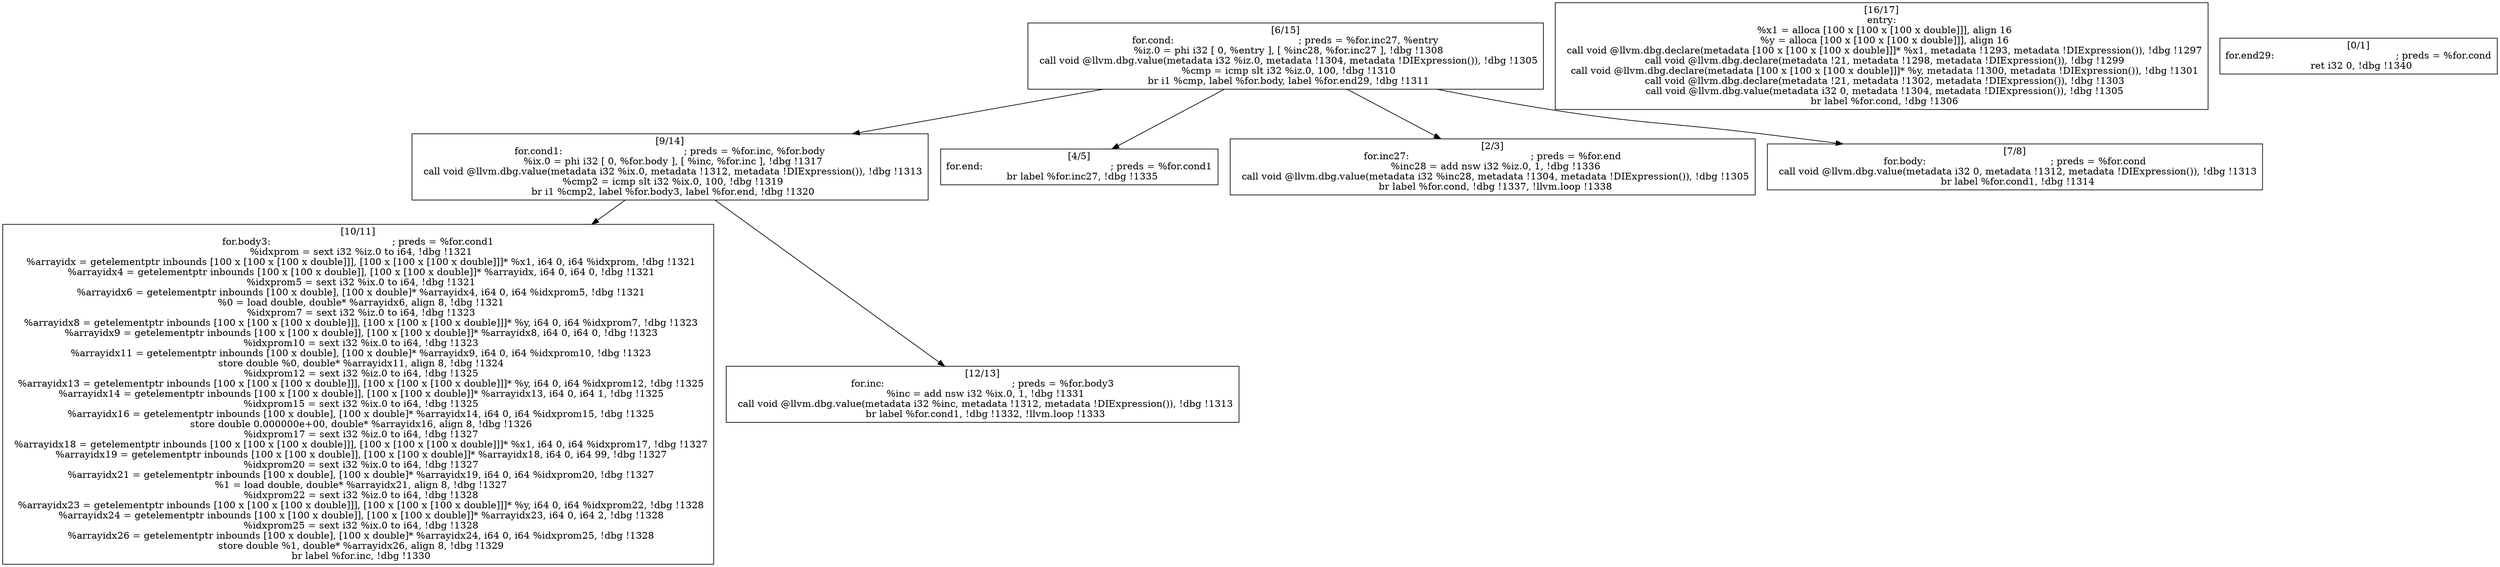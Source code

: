 
digraph G {


node31 [label="[9/14]
for.cond1:                                        ; preds = %for.inc, %for.body
  %ix.0 = phi i32 [ 0, %for.body ], [ %inc, %for.inc ], !dbg !1317
  call void @llvm.dbg.value(metadata i32 %ix.0, metadata !1312, metadata !DIExpression()), !dbg !1313
  %cmp2 = icmp slt i32 %ix.0, 100, !dbg !1319
  br i1 %cmp2, label %for.body3, label %for.end, !dbg !1320
",shape=rectangle ]
node30 [label="[4/5]
for.end:                                          ; preds = %for.cond1
  br label %for.inc27, !dbg !1335
",shape=rectangle ]
node24 [label="[10/11]
for.body3:                                        ; preds = %for.cond1
  %idxprom = sext i32 %iz.0 to i64, !dbg !1321
  %arrayidx = getelementptr inbounds [100 x [100 x [100 x double]]], [100 x [100 x [100 x double]]]* %x1, i64 0, i64 %idxprom, !dbg !1321
  %arrayidx4 = getelementptr inbounds [100 x [100 x double]], [100 x [100 x double]]* %arrayidx, i64 0, i64 0, !dbg !1321
  %idxprom5 = sext i32 %ix.0 to i64, !dbg !1321
  %arrayidx6 = getelementptr inbounds [100 x double], [100 x double]* %arrayidx4, i64 0, i64 %idxprom5, !dbg !1321
  %0 = load double, double* %arrayidx6, align 8, !dbg !1321
  %idxprom7 = sext i32 %iz.0 to i64, !dbg !1323
  %arrayidx8 = getelementptr inbounds [100 x [100 x [100 x double]]], [100 x [100 x [100 x double]]]* %y, i64 0, i64 %idxprom7, !dbg !1323
  %arrayidx9 = getelementptr inbounds [100 x [100 x double]], [100 x [100 x double]]* %arrayidx8, i64 0, i64 0, !dbg !1323
  %idxprom10 = sext i32 %ix.0 to i64, !dbg !1323
  %arrayidx11 = getelementptr inbounds [100 x double], [100 x double]* %arrayidx9, i64 0, i64 %idxprom10, !dbg !1323
  store double %0, double* %arrayidx11, align 8, !dbg !1324
  %idxprom12 = sext i32 %iz.0 to i64, !dbg !1325
  %arrayidx13 = getelementptr inbounds [100 x [100 x [100 x double]]], [100 x [100 x [100 x double]]]* %y, i64 0, i64 %idxprom12, !dbg !1325
  %arrayidx14 = getelementptr inbounds [100 x [100 x double]], [100 x [100 x double]]* %arrayidx13, i64 0, i64 1, !dbg !1325
  %idxprom15 = sext i32 %ix.0 to i64, !dbg !1325
  %arrayidx16 = getelementptr inbounds [100 x double], [100 x double]* %arrayidx14, i64 0, i64 %idxprom15, !dbg !1325
  store double 0.000000e+00, double* %arrayidx16, align 8, !dbg !1326
  %idxprom17 = sext i32 %iz.0 to i64, !dbg !1327
  %arrayidx18 = getelementptr inbounds [100 x [100 x [100 x double]]], [100 x [100 x [100 x double]]]* %x1, i64 0, i64 %idxprom17, !dbg !1327
  %arrayidx19 = getelementptr inbounds [100 x [100 x double]], [100 x [100 x double]]* %arrayidx18, i64 0, i64 99, !dbg !1327
  %idxprom20 = sext i32 %ix.0 to i64, !dbg !1327
  %arrayidx21 = getelementptr inbounds [100 x double], [100 x double]* %arrayidx19, i64 0, i64 %idxprom20, !dbg !1327
  %1 = load double, double* %arrayidx21, align 8, !dbg !1327
  %idxprom22 = sext i32 %iz.0 to i64, !dbg !1328
  %arrayidx23 = getelementptr inbounds [100 x [100 x [100 x double]]], [100 x [100 x [100 x double]]]* %y, i64 0, i64 %idxprom22, !dbg !1328
  %arrayidx24 = getelementptr inbounds [100 x [100 x double]], [100 x [100 x double]]* %arrayidx23, i64 0, i64 2, !dbg !1328
  %idxprom25 = sext i32 %ix.0 to i64, !dbg !1328
  %arrayidx26 = getelementptr inbounds [100 x double], [100 x double]* %arrayidx24, i64 0, i64 %idxprom25, !dbg !1328
  store double %1, double* %arrayidx26, align 8, !dbg !1329
  br label %for.inc, !dbg !1330
",shape=rectangle ]
node26 [label="[2/3]
for.inc27:                                        ; preds = %for.end
  %inc28 = add nsw i32 %iz.0, 1, !dbg !1336
  call void @llvm.dbg.value(metadata i32 %inc28, metadata !1304, metadata !DIExpression()), !dbg !1305
  br label %for.cond, !dbg !1337, !llvm.loop !1338
",shape=rectangle ]
node29 [label="[6/15]
for.cond:                                         ; preds = %for.inc27, %entry
  %iz.0 = phi i32 [ 0, %entry ], [ %inc28, %for.inc27 ], !dbg !1308
  call void @llvm.dbg.value(metadata i32 %iz.0, metadata !1304, metadata !DIExpression()), !dbg !1305
  %cmp = icmp slt i32 %iz.0, 100, !dbg !1310
  br i1 %cmp, label %for.body, label %for.end29, !dbg !1311
",shape=rectangle ]
node23 [label="[7/8]
for.body:                                         ; preds = %for.cond
  call void @llvm.dbg.value(metadata i32 0, metadata !1312, metadata !DIExpression()), !dbg !1313
  br label %for.cond1, !dbg !1314
",shape=rectangle ]
node25 [label="[12/13]
for.inc:                                          ; preds = %for.body3
  %inc = add nsw i32 %ix.0, 1, !dbg !1331
  call void @llvm.dbg.value(metadata i32 %inc, metadata !1312, metadata !DIExpression()), !dbg !1313
  br label %for.cond1, !dbg !1332, !llvm.loop !1333
",shape=rectangle ]
node27 [label="[16/17]
entry:
  %x1 = alloca [100 x [100 x [100 x double]]], align 16
  %y = alloca [100 x [100 x [100 x double]]], align 16
  call void @llvm.dbg.declare(metadata [100 x [100 x [100 x double]]]* %x1, metadata !1293, metadata !DIExpression()), !dbg !1297
  call void @llvm.dbg.declare(metadata !21, metadata !1298, metadata !DIExpression()), !dbg !1299
  call void @llvm.dbg.declare(metadata [100 x [100 x [100 x double]]]* %y, metadata !1300, metadata !DIExpression()), !dbg !1301
  call void @llvm.dbg.declare(metadata !21, metadata !1302, metadata !DIExpression()), !dbg !1303
  call void @llvm.dbg.value(metadata i32 0, metadata !1304, metadata !DIExpression()), !dbg !1305
  br label %for.cond, !dbg !1306
",shape=rectangle ]
node28 [label="[0/1]
for.end29:                                        ; preds = %for.cond
  ret i32 0, !dbg !1340
",shape=rectangle ]

node29->node30 [ ]
node29->node26 [ ]
node29->node31 [ ]
node31->node24 [ ]
node31->node25 [ ]
node29->node23 [ ]


}
